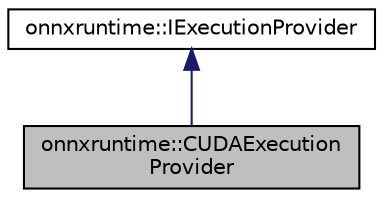digraph "onnxruntime::CUDAExecutionProvider"
{
  edge [fontname="Helvetica",fontsize="10",labelfontname="Helvetica",labelfontsize="10"];
  node [fontname="Helvetica",fontsize="10",shape=record];
  Node2 [label="onnxruntime::CUDAExecution\lProvider",height=0.2,width=0.4,color="black", fillcolor="grey75", style="filled", fontcolor="black"];
  Node3 -> Node2 [dir="back",color="midnightblue",fontsize="10",style="solid"];
  Node3 [label="onnxruntime::IExecutionProvider",height=0.2,width=0.4,color="black", fillcolor="white", style="filled",URL="$classonnxruntime_1_1IExecutionProvider.html"];
}
